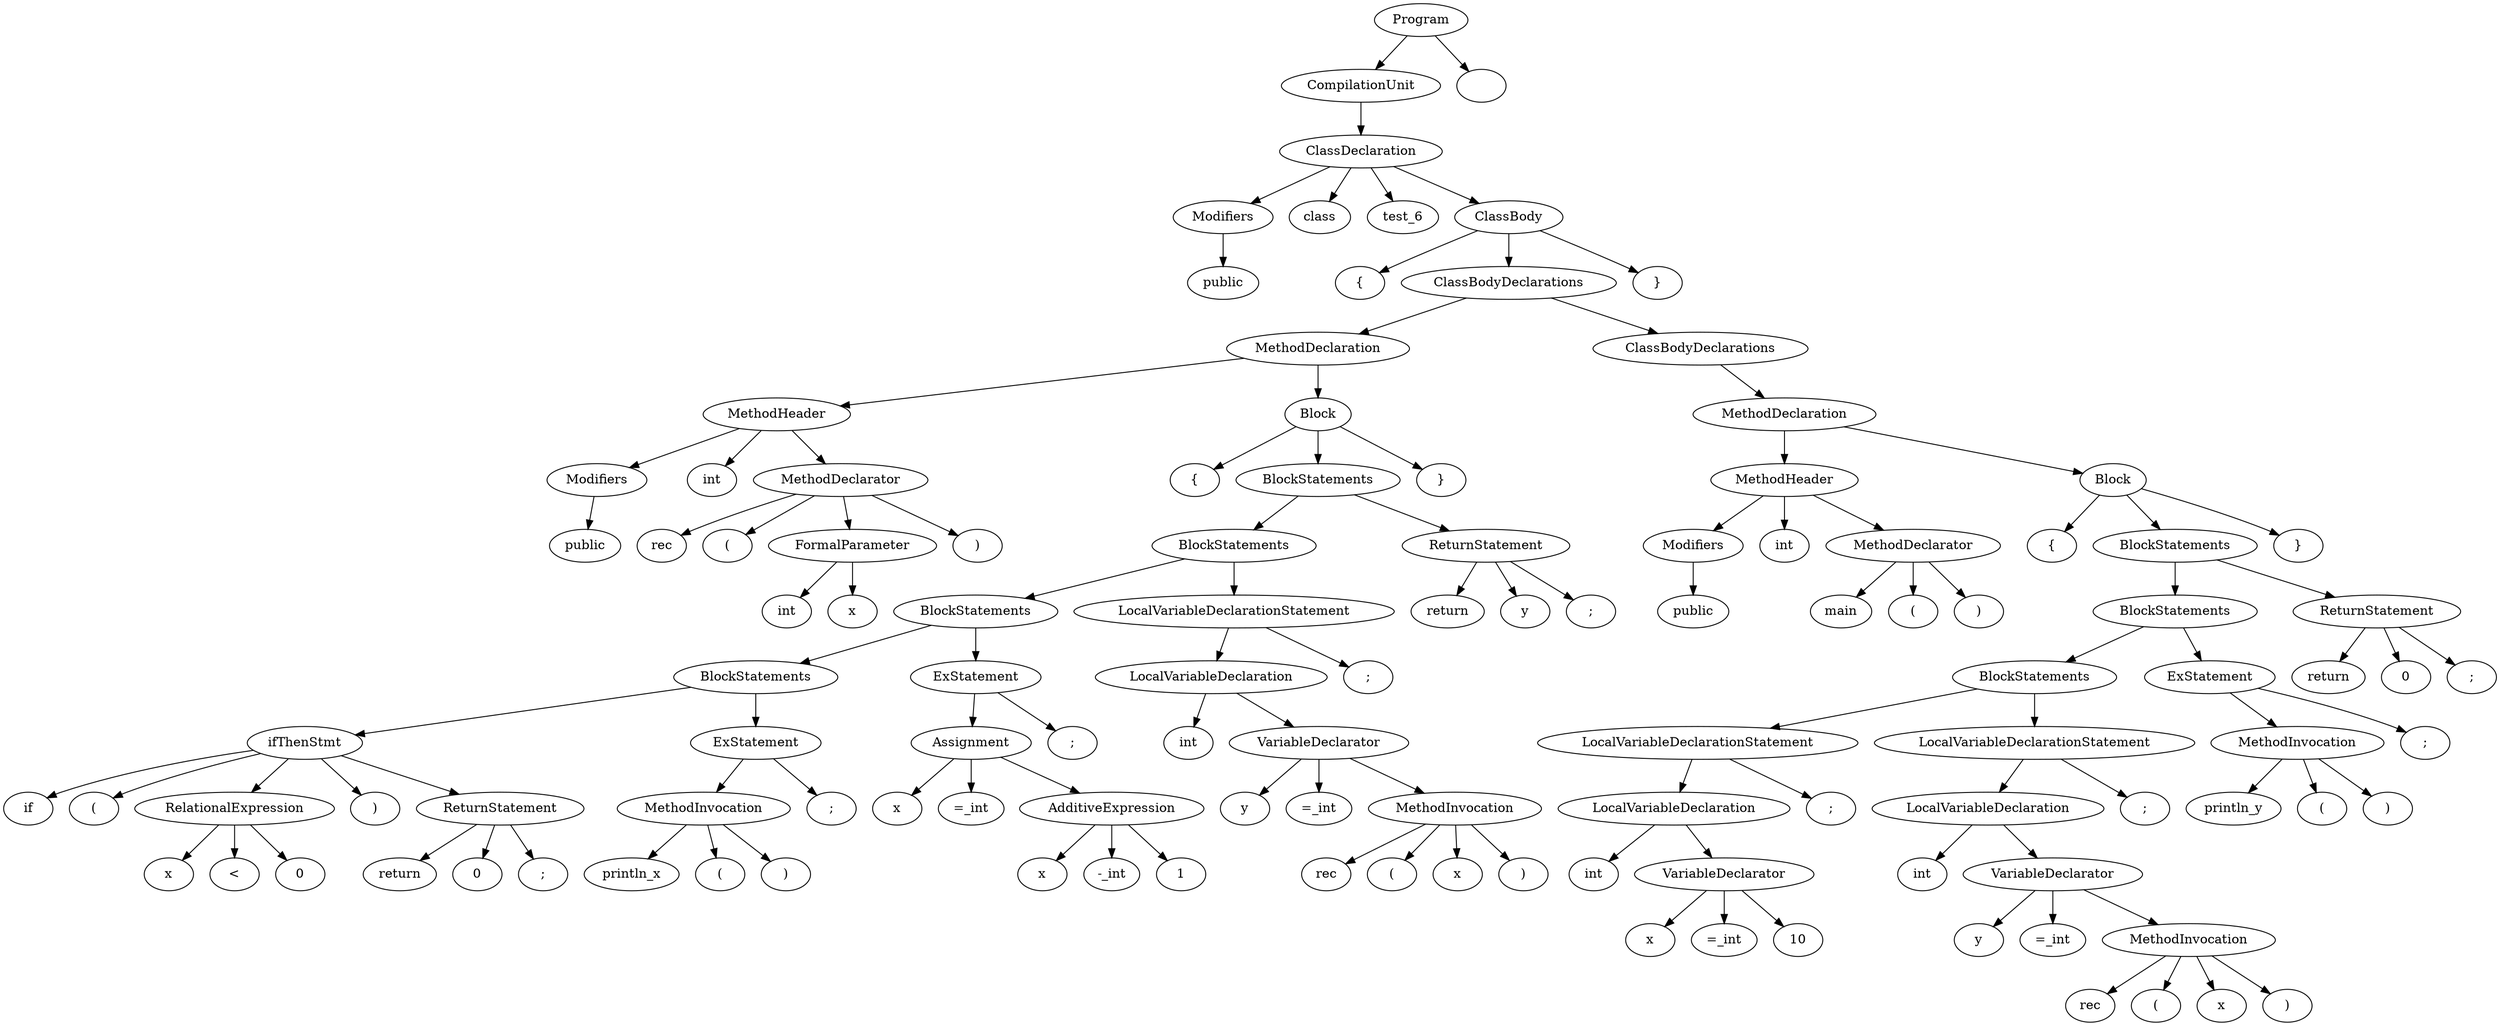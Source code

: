 digraph G {
n1 [label="public"]
n2 [label="Modifiers"]
n2->n1;
n3 [label="class"]
n4 [label="test_6"]
n5 [label="{"]
n6 [label="public"]
n7 [label="Modifiers"]
n7->n6;
n8 [label="int"]
n9 [label="rec"]
n10 [label="("]
n11 [label="int"]
n12 [label="x"]
n13 [label="FormalParameter"]
n13->n12;
n13->n11;
n14 [label=")"]
n15 [label="MethodDeclarator"]
n15->n14;
n15->n13;
n15->n10;
n15->n9;
n16 [label="MethodHeader"]
n16->n15;
n16->n8;
n16->n7;
n17 [label="{"]
n18 [label="if"]
n19 [label="("]
n20 [label="x"]
n21 [label="<"]
n22 [label="0"]
n23 [label="RelationalExpression"]
n23->n22;
n23->n21;
n23->n20;
n24 [label=")"]
n25 [label="return"]
n26 [label="0"]
n27 [label=";"]
n28 [label="ReturnStatement"]
n28->n27;
n28->n26;
n28->n25;
n29 [label="ifThenStmt"]
n29->n28;
n29->n24;
n29->n23;
n29->n19;
n29->n18;
n30 [label="println_x"]
n31 [label="("]
n32 [label=")"]
n33 [label="MethodInvocation"]
n33->n32;
n33->n31;
n33->n30;
n34 [label=";"]
n35 [label="ExStatement"]
n35->n34;
n35->n33;
n36 [label="BlockStatements"]
n36->n35;
n36->n29;
n37 [label="x"]
n38 [label="=_int"]
n39 [label="x"]
n40 [label="-_int"]
n41 [label="1"]
n42 [label="AdditiveExpression"]
n42->n41;
n42->n40;
n42->n39;
n43 [label="Assignment"]
n43->n42;
n43->n38;
n43->n37;
n44 [label=";"]
n45 [label="ExStatement"]
n45->n44;
n45->n43;
n46 [label="BlockStatements"]
n46->n45;
n46->n36;
n47 [label="int"]
n48 [label="y"]
n49 [label="=_int"]
n50 [label="rec"]
n51 [label="("]
n52 [label="x"]
n53 [label=")"]
n54 [label="MethodInvocation"]
n54->n53;
n54->n52;
n54->n51;
n54->n50;
n55 [label="VariableDeclarator"]
n55->n54;
n55->n49;
n55->n48;
n56 [label="LocalVariableDeclaration"]
n56->n55;
n56->n47;
n57 [label=";"]
n58 [label="LocalVariableDeclarationStatement"]
n58->n57;
n58->n56;
n59 [label="BlockStatements"]
n59->n58;
n59->n46;
n60 [label="return"]
n61 [label="y"]
n62 [label=";"]
n63 [label="ReturnStatement"]
n63->n62;
n63->n61;
n63->n60;
n64 [label="BlockStatements"]
n64->n63;
n64->n59;
n65 [label="}"]
n66 [label="Block"]
n66->n65;
n66->n64;
n66->n17;
n67 [label="MethodDeclaration"]
n67->n66;
n67->n16;
n68 [label="public"]
n69 [label="Modifiers"]
n69->n68;
n70 [label="int"]
n71 [label="main"]
n72 [label="("]
n73 [label=")"]
n74 [label="MethodDeclarator"]
n74->n73;
n74->n72;
n74->n71;
n75 [label="MethodHeader"]
n75->n74;
n75->n70;
n75->n69;
n76 [label="{"]
n77 [label="int"]
n78 [label="x"]
n79 [label="=_int"]
n80 [label="10"]
n81 [label="VariableDeclarator"]
n81->n80;
n81->n79;
n81->n78;
n82 [label="LocalVariableDeclaration"]
n82->n81;
n82->n77;
n83 [label=";"]
n84 [label="LocalVariableDeclarationStatement"]
n84->n83;
n84->n82;
n85 [label="int"]
n86 [label="y"]
n87 [label="=_int"]
n88 [label="rec"]
n89 [label="("]
n90 [label="x"]
n91 [label=")"]
n92 [label="MethodInvocation"]
n92->n91;
n92->n90;
n92->n89;
n92->n88;
n93 [label="VariableDeclarator"]
n93->n92;
n93->n87;
n93->n86;
n94 [label="LocalVariableDeclaration"]
n94->n93;
n94->n85;
n95 [label=";"]
n96 [label="LocalVariableDeclarationStatement"]
n96->n95;
n96->n94;
n97 [label="BlockStatements"]
n97->n96;
n97->n84;
n98 [label="println_y"]
n99 [label="("]
n100 [label=")"]
n101 [label="MethodInvocation"]
n101->n100;
n101->n99;
n101->n98;
n102 [label=";"]
n103 [label="ExStatement"]
n103->n102;
n103->n101;
n104 [label="BlockStatements"]
n104->n103;
n104->n97;
n105 [label="return"]
n106 [label="0"]
n107 [label=";"]
n108 [label="ReturnStatement"]
n108->n107;
n108->n106;
n108->n105;
n109 [label="BlockStatements"]
n109->n108;
n109->n104;
n110 [label="}"]
n111 [label="Block"]
n111->n110;
n111->n109;
n111->n76;
n112 [label="MethodDeclaration"]
n112->n111;
n112->n75;
n113 [label="ClassBodyDeclarations"]
n113->n112;
n114 [label="ClassBodyDeclarations"]
n114->n113;
n114->n67;
n115 [label="}"]
n116 [label="ClassBody"]
n116->n115;
n116->n114;
n116->n5;
n117 [label="ClassDeclaration"]
n117->n116;
n117->n4;
n117->n3;
n117->n2;
n118 [label="CompilationUnit"]
n118->n117;
n119 [label="Program"]
n119->n120;
n119->n118;
n120 [label=""]
}

